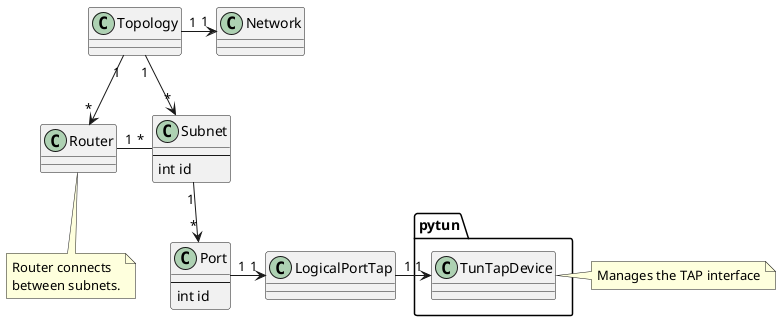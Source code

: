 @startuml
Topology "1" -> "1" Network
Topology "1" --> "*" Subnet
Topology "1" --> "*" Router
Router "1" - "*" Subnet
note bottom of Router: Router connects\nbetween subnets.
Subnet "1" --> "*" Port
Port "1" -> "1" LogicalPortTap
LogicalPortTap "1" -> "1" pytun.TunTapDevice
note left of pytun.TunTapDevice: Manages the TAP interface

class Subnet {
--
int id
}

class Port {
--
int id
}

@enduml

